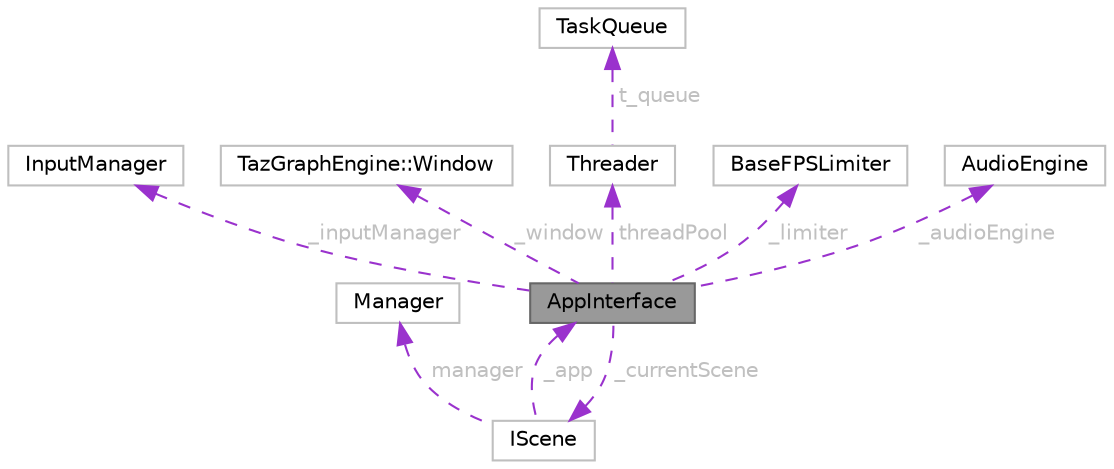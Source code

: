 digraph "AppInterface"
{
 // LATEX_PDF_SIZE
  bgcolor="transparent";
  edge [fontname=Helvetica,fontsize=10,labelfontname=Helvetica,labelfontsize=10];
  node [fontname=Helvetica,fontsize=10,shape=box,height=0.2,width=0.4];
  Node1 [id="Node000001",label="AppInterface",height=0.2,width=0.4,color="gray40", fillcolor="grey60", style="filled", fontcolor="black",tooltip=" "];
  Node2 -> Node1 [id="edge1_Node000001_Node000002",dir="back",color="darkorchid3",style="dashed",tooltip=" ",label=" _inputManager",fontcolor="grey" ];
  Node2 [id="Node000002",label="InputManager",height=0.2,width=0.4,color="grey75", fillcolor="white", style="filled",URL="$classInputManager.html",tooltip=" "];
  Node3 -> Node1 [id="edge2_Node000001_Node000003",dir="back",color="darkorchid3",style="dashed",tooltip=" ",label=" _window",fontcolor="grey" ];
  Node3 [id="Node000003",label="TazGraphEngine::Window",height=0.2,width=0.4,color="grey75", fillcolor="white", style="filled",URL="$classTazGraphEngine_1_1Window.html",tooltip=" "];
  Node4 -> Node1 [id="edge3_Node000001_Node000004",dir="back",color="darkorchid3",style="dashed",tooltip=" ",label=" threadPool",fontcolor="grey" ];
  Node4 [id="Node000004",label="Threader",height=0.2,width=0.4,color="grey75", fillcolor="white", style="filled",URL="$structThreader.html",tooltip=" "];
  Node5 -> Node4 [id="edge4_Node000004_Node000005",dir="back",color="darkorchid3",style="dashed",tooltip=" ",label=" t_queue",fontcolor="grey" ];
  Node5 [id="Node000005",label="TaskQueue",height=0.2,width=0.4,color="grey75", fillcolor="white", style="filled",URL="$structTaskQueue.html",tooltip=" "];
  Node6 -> Node1 [id="edge5_Node000001_Node000006",dir="back",color="darkorchid3",style="dashed",tooltip=" ",label=" _limiter",fontcolor="grey" ];
  Node6 [id="Node000006",label="BaseFPSLimiter",height=0.2,width=0.4,color="grey75", fillcolor="white", style="filled",URL="$classBaseFPSLimiter.html",tooltip=" "];
  Node7 -> Node1 [id="edge6_Node000001_Node000007",dir="back",color="darkorchid3",style="dashed",tooltip=" ",label=" _audioEngine",fontcolor="grey" ];
  Node7 [id="Node000007",label="AudioEngine",height=0.2,width=0.4,color="grey75", fillcolor="white", style="filled",URL="$classAudioEngine.html",tooltip=" "];
  Node8 -> Node1 [id="edge7_Node000001_Node000008",dir="back",color="darkorchid3",style="dashed",tooltip=" ",label=" _currentScene",fontcolor="grey" ];
  Node8 [id="Node000008",label="IScene",height=0.2,width=0.4,color="grey75", fillcolor="white", style="filled",URL="$classIScene.html",tooltip=" "];
  Node1 -> Node8 [id="edge8_Node000008_Node000001",dir="back",color="darkorchid3",style="dashed",tooltip=" ",label=" _app",fontcolor="grey" ];
  Node9 -> Node8 [id="edge9_Node000008_Node000009",dir="back",color="darkorchid3",style="dashed",tooltip=" ",label=" manager",fontcolor="grey" ];
  Node9 [id="Node000009",label="Manager",height=0.2,width=0.4,color="grey75", fillcolor="white", style="filled",URL="$classManager.html",tooltip=" "];
}
